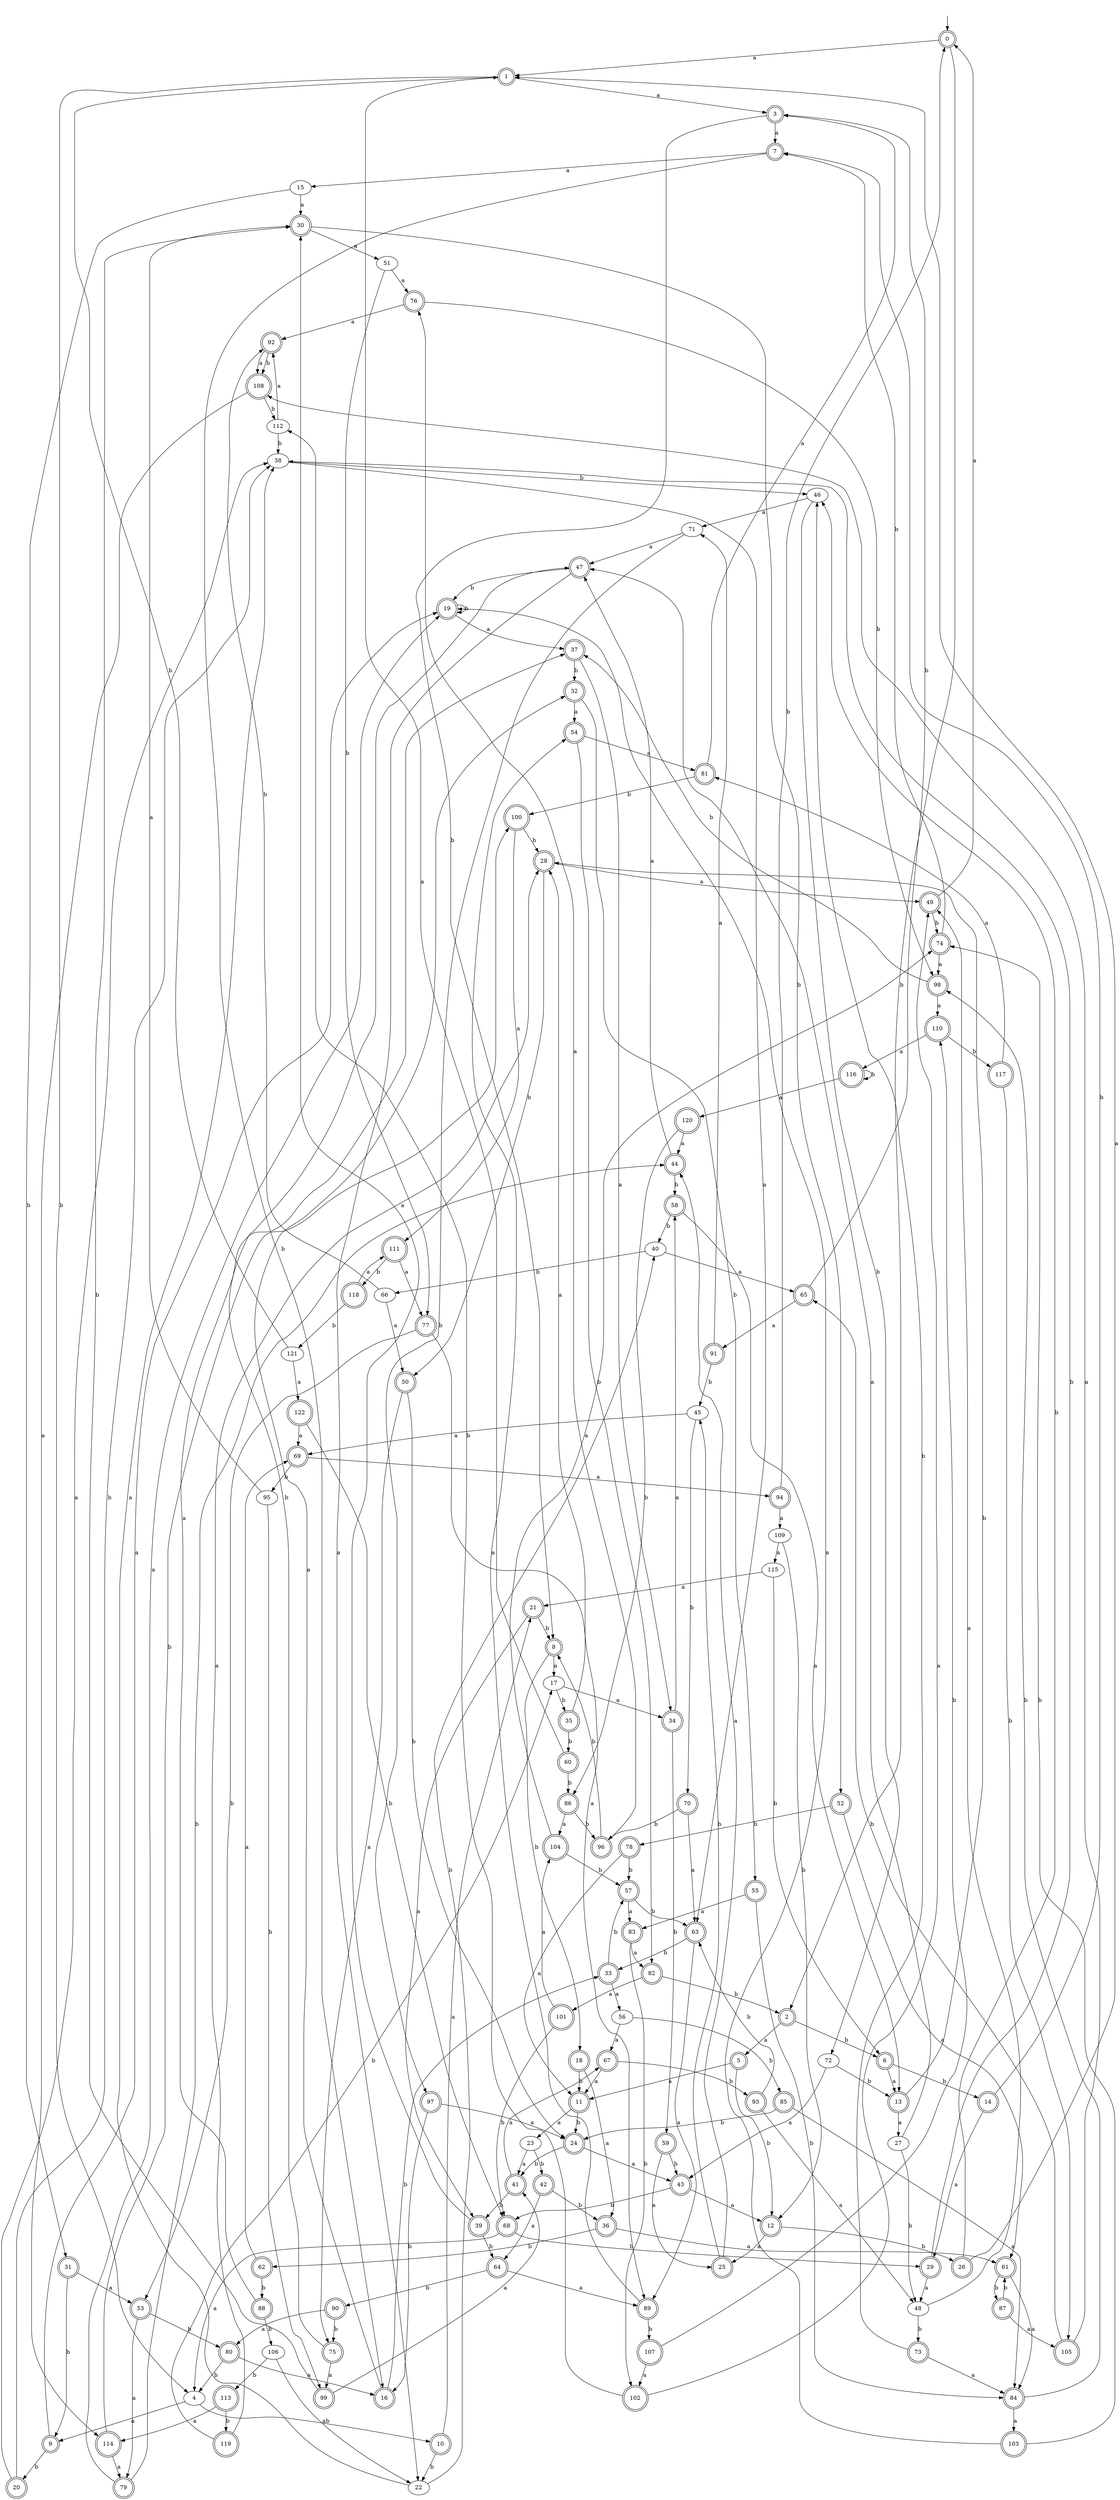 digraph RandomDFA {
  __start0 [label="", shape=none];
  __start0 -> 0 [label=""];
  0 [shape=circle] [shape=doublecircle]
  0 -> 1 [label="a"]
  0 -> 2 [label="b"]
  1 [shape=doublecircle]
  1 -> 3 [label="a"]
  1 -> 4 [label="b"]
  2 [shape=doublecircle]
  2 -> 5 [label="a"]
  2 -> 6 [label="b"]
  3 [shape=doublecircle]
  3 -> 7 [label="a"]
  3 -> 8 [label="b"]
  4
  4 -> 9 [label="a"]
  4 -> 10 [label="b"]
  5 [shape=doublecircle]
  5 -> 11 [label="a"]
  5 -> 12 [label="b"]
  6 [shape=doublecircle]
  6 -> 13 [label="a"]
  6 -> 14 [label="b"]
  7 [shape=doublecircle]
  7 -> 15 [label="a"]
  7 -> 16 [label="b"]
  8 [shape=doublecircle]
  8 -> 17 [label="a"]
  8 -> 18 [label="b"]
  9 [shape=doublecircle]
  9 -> 19 [label="a"]
  9 -> 20 [label="b"]
  10 [shape=doublecircle]
  10 -> 21 [label="a"]
  10 -> 22 [label="b"]
  11 [shape=doublecircle]
  11 -> 23 [label="a"]
  11 -> 24 [label="b"]
  12 [shape=doublecircle]
  12 -> 25 [label="a"]
  12 -> 26 [label="b"]
  13 [shape=doublecircle]
  13 -> 27 [label="a"]
  13 -> 28 [label="b"]
  14 [shape=doublecircle]
  14 -> 29 [label="a"]
  14 -> 7 [label="b"]
  15
  15 -> 30 [label="a"]
  15 -> 31 [label="b"]
  16 [shape=doublecircle]
  16 -> 32 [label="a"]
  16 -> 33 [label="b"]
  17
  17 -> 34 [label="a"]
  17 -> 35 [label="b"]
  18 [shape=doublecircle]
  18 -> 36 [label="a"]
  18 -> 11 [label="b"]
  19 [shape=doublecircle]
  19 -> 37 [label="a"]
  19 -> 19 [label="b"]
  20 [shape=doublecircle]
  20 -> 38 [label="a"]
  20 -> 38 [label="b"]
  21 [shape=doublecircle]
  21 -> 39 [label="a"]
  21 -> 8 [label="b"]
  22
  22 -> 38 [label="a"]
  22 -> 40 [label="b"]
  23
  23 -> 41 [label="a"]
  23 -> 42 [label="b"]
  24 [shape=doublecircle]
  24 -> 43 [label="a"]
  24 -> 41 [label="b"]
  25 [shape=doublecircle]
  25 -> 44 [label="a"]
  25 -> 45 [label="b"]
  26 [shape=doublecircle]
  26 -> 1 [label="a"]
  26 -> 46 [label="b"]
  27
  27 -> 47 [label="a"]
  27 -> 48 [label="b"]
  28 [shape=doublecircle]
  28 -> 49 [label="a"]
  28 -> 50 [label="b"]
  29 [shape=doublecircle]
  29 -> 48 [label="a"]
  29 -> 38 [label="b"]
  30 [shape=doublecircle]
  30 -> 51 [label="a"]
  30 -> 52 [label="b"]
  31 [shape=doublecircle]
  31 -> 53 [label="a"]
  31 -> 9 [label="b"]
  32 [shape=doublecircle]
  32 -> 54 [label="a"]
  32 -> 55 [label="b"]
  33 [shape=doublecircle]
  33 -> 56 [label="a"]
  33 -> 57 [label="b"]
  34 [shape=doublecircle]
  34 -> 58 [label="a"]
  34 -> 59 [label="b"]
  35 [shape=doublecircle]
  35 -> 28 [label="a"]
  35 -> 60 [label="b"]
  36 [shape=doublecircle]
  36 -> 61 [label="a"]
  36 -> 62 [label="b"]
  37 [shape=doublecircle]
  37 -> 34 [label="a"]
  37 -> 32 [label="b"]
  38
  38 -> 63 [label="a"]
  38 -> 46 [label="b"]
  39 [shape=doublecircle]
  39 -> 30 [label="a"]
  39 -> 64 [label="b"]
  40
  40 -> 65 [label="a"]
  40 -> 66 [label="b"]
  41 [shape=doublecircle]
  41 -> 67 [label="a"]
  41 -> 39 [label="b"]
  42 [shape=doublecircle]
  42 -> 64 [label="a"]
  42 -> 36 [label="b"]
  43 [shape=doublecircle]
  43 -> 12 [label="a"]
  43 -> 68 [label="b"]
  44 [shape=doublecircle]
  44 -> 47 [label="a"]
  44 -> 58 [label="b"]
  45
  45 -> 69 [label="a"]
  45 -> 70 [label="b"]
  46
  46 -> 71 [label="a"]
  46 -> 72 [label="b"]
  47 [shape=doublecircle]
  47 -> 22 [label="a"]
  47 -> 19 [label="b"]
  48
  48 -> 49 [label="a"]
  48 -> 73 [label="b"]
  49 [shape=doublecircle]
  49 -> 0 [label="a"]
  49 -> 74 [label="b"]
  50 [shape=doublecircle]
  50 -> 75 [label="a"]
  50 -> 24 [label="b"]
  51
  51 -> 76 [label="a"]
  51 -> 77 [label="b"]
  52 [shape=doublecircle]
  52 -> 61 [label="a"]
  52 -> 78 [label="b"]
  53 [shape=doublecircle]
  53 -> 79 [label="a"]
  53 -> 80 [label="b"]
  54 [shape=doublecircle]
  54 -> 81 [label="a"]
  54 -> 82 [label="b"]
  55 [shape=doublecircle]
  55 -> 83 [label="a"]
  55 -> 84 [label="b"]
  56
  56 -> 67 [label="a"]
  56 -> 85 [label="b"]
  57 [shape=doublecircle]
  57 -> 83 [label="a"]
  57 -> 63 [label="b"]
  58 [shape=doublecircle]
  58 -> 13 [label="a"]
  58 -> 40 [label="b"]
  59 [shape=doublecircle]
  59 -> 25 [label="a"]
  59 -> 43 [label="b"]
  60 [shape=doublecircle]
  60 -> 1 [label="a"]
  60 -> 86 [label="b"]
  61 [shape=doublecircle]
  61 -> 84 [label="a"]
  61 -> 87 [label="b"]
  62 [shape=doublecircle]
  62 -> 69 [label="a"]
  62 -> 88 [label="b"]
  63 [shape=doublecircle]
  63 -> 89 [label="a"]
  63 -> 33 [label="b"]
  64 [shape=doublecircle]
  64 -> 89 [label="a"]
  64 -> 90 [label="b"]
  65 [shape=doublecircle]
  65 -> 91 [label="a"]
  65 -> 3 [label="b"]
  66
  66 -> 50 [label="a"]
  66 -> 92 [label="b"]
  67 [shape=doublecircle]
  67 -> 11 [label="a"]
  67 -> 93 [label="b"]
  68 [shape=doublecircle]
  68 -> 4 [label="a"]
  68 -> 29 [label="b"]
  69 [shape=doublecircle]
  69 -> 94 [label="a"]
  69 -> 95 [label="b"]
  70 [shape=doublecircle]
  70 -> 63 [label="a"]
  70 -> 96 [label="b"]
  71
  71 -> 47 [label="a"]
  71 -> 97 [label="b"]
  72
  72 -> 43 [label="a"]
  72 -> 13 [label="b"]
  73 [shape=doublecircle]
  73 -> 84 [label="a"]
  73 -> 46 [label="b"]
  74 [shape=doublecircle]
  74 -> 98 [label="a"]
  74 -> 7 [label="b"]
  75 [shape=doublecircle]
  75 -> 99 [label="a"]
  75 -> 47 [label="b"]
  76 [shape=doublecircle]
  76 -> 92 [label="a"]
  76 -> 98 [label="b"]
  77 [shape=doublecircle]
  77 -> 89 [label="a"]
  77 -> 53 [label="b"]
  78 [shape=doublecircle]
  78 -> 11 [label="a"]
  78 -> 57 [label="b"]
  79 [shape=doublecircle]
  79 -> 19 [label="a"]
  79 -> 44 [label="b"]
  80 [shape=doublecircle]
  80 -> 16 [label="a"]
  80 -> 4 [label="b"]
  81 [shape=doublecircle]
  81 -> 3 [label="a"]
  81 -> 100 [label="b"]
  82 [shape=doublecircle]
  82 -> 101 [label="a"]
  82 -> 2 [label="b"]
  83 [shape=doublecircle]
  83 -> 82 [label="a"]
  83 -> 102 [label="b"]
  84 [shape=doublecircle]
  84 -> 103 [label="a"]
  84 -> 98 [label="b"]
  85 [shape=doublecircle]
  85 -> 84 [label="a"]
  85 -> 24 [label="b"]
  86 [shape=doublecircle]
  86 -> 104 [label="a"]
  86 -> 96 [label="b"]
  87 [shape=doublecircle]
  87 -> 105 [label="a"]
  87 -> 61 [label="b"]
  88 [shape=doublecircle]
  88 -> 37 [label="a"]
  88 -> 106 [label="b"]
  89 [shape=doublecircle]
  89 -> 54 [label="a"]
  89 -> 107 [label="b"]
  90 [shape=doublecircle]
  90 -> 80 [label="a"]
  90 -> 75 [label="b"]
  91 [shape=doublecircle]
  91 -> 71 [label="a"]
  91 -> 45 [label="b"]
  92 [shape=doublecircle]
  92 -> 108 [label="a"]
  92 -> 108 [label="b"]
  93 [shape=doublecircle]
  93 -> 48 [label="a"]
  93 -> 63 [label="b"]
  94 [shape=doublecircle]
  94 -> 109 [label="a"]
  94 -> 0 [label="b"]
  95
  95 -> 30 [label="a"]
  95 -> 99 [label="b"]
  96 [shape=doublecircle]
  96 -> 76 [label="a"]
  96 -> 8 [label="b"]
  97 [shape=doublecircle]
  97 -> 24 [label="a"]
  97 -> 16 [label="b"]
  98 [shape=doublecircle]
  98 -> 110 [label="a"]
  98 -> 37 [label="b"]
  99 [shape=doublecircle]
  99 -> 41 [label="a"]
  99 -> 30 [label="b"]
  100 [shape=doublecircle]
  100 -> 111 [label="a"]
  100 -> 28 [label="b"]
  101 [shape=doublecircle]
  101 -> 104 [label="a"]
  101 -> 68 [label="b"]
  102 [shape=doublecircle]
  102 -> 49 [label="a"]
  102 -> 112 [label="b"]
  103 [shape=doublecircle]
  103 -> 19 [label="a"]
  103 -> 74 [label="b"]
  104 [shape=doublecircle]
  104 -> 74 [label="a"]
  104 -> 57 [label="b"]
  105 [shape=doublecircle]
  105 -> 108 [label="a"]
  105 -> 65 [label="b"]
  106
  106 -> 22 [label="a"]
  106 -> 113 [label="b"]
  107 [shape=doublecircle]
  107 -> 102 [label="a"]
  107 -> 110 [label="b"]
  108 [shape=doublecircle]
  108 -> 114 [label="a"]
  108 -> 112 [label="b"]
  109
  109 -> 115 [label="a"]
  109 -> 12 [label="b"]
  110 [shape=doublecircle]
  110 -> 116 [label="a"]
  110 -> 117 [label="b"]
  111 [shape=doublecircle]
  111 -> 77 [label="a"]
  111 -> 118 [label="b"]
  112
  112 -> 92 [label="a"]
  112 -> 38 [label="b"]
  113 [shape=doublecircle]
  113 -> 114 [label="a"]
  113 -> 119 [label="b"]
  114 [shape=doublecircle]
  114 -> 79 [label="a"]
  114 -> 100 [label="b"]
  115
  115 -> 21 [label="a"]
  115 -> 6 [label="b"]
  116 [shape=doublecircle]
  116 -> 120 [label="a"]
  116 -> 116 [label="b"]
  117 [shape=doublecircle]
  117 -> 81 [label="a"]
  117 -> 105 [label="b"]
  118 [shape=doublecircle]
  118 -> 111 [label="a"]
  118 -> 121 [label="b"]
  119 [shape=doublecircle]
  119 -> 28 [label="a"]
  119 -> 17 [label="b"]
  120 [shape=doublecircle]
  120 -> 44 [label="a"]
  120 -> 86 [label="b"]
  121
  121 -> 122 [label="a"]
  121 -> 1 [label="b"]
  122 [shape=doublecircle]
  122 -> 69 [label="a"]
  122 -> 68 [label="b"]
}
